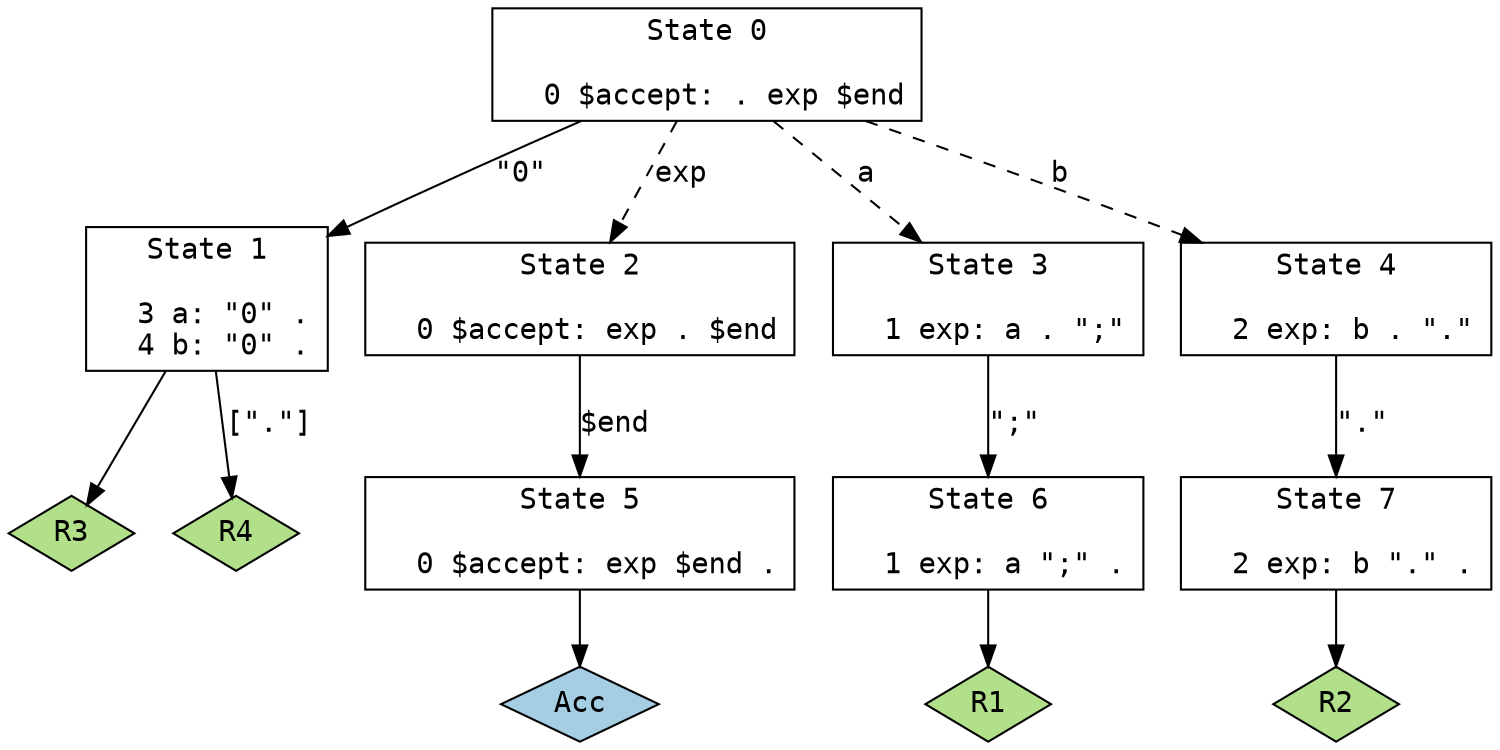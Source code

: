 // Generated by GNU Bison 3.0.4.
// Report bugs to <bug-bison@gnu.org>.
// Home page: <http://www.gnu.org/software/bison/>.

digraph "example.y"
{
  node [fontname = courier, shape = box, colorscheme = paired6]
  edge [fontname = courier]

  0 [label="State 0\n\l  0 $accept: . exp $end\l"]
  0 -> 1 [style=solid label="\"0\""]
  0 -> 2 [style=dashed label="exp"]
  0 -> 3 [style=dashed label="a"]
  0 -> 4 [style=dashed label="b"]
  1 [label="State 1\n\l  3 a: \"0\" .\l  4 b: \"0\" .\l"]
  1 -> "1R3" [style=solid]
 "1R3" [label="R3", fillcolor=3, shape=diamond, style=filled]
  1 -> "1R4" [label="[\".\"]", style=solid]
 "1R4" [label="R4", fillcolor=3, shape=diamond, style=filled]
  2 [label="State 2\n\l  0 $accept: exp . $end\l"]
  2 -> 5 [style=solid label="$end"]
  3 [label="State 3\n\l  1 exp: a . \";\"\l"]
  3 -> 6 [style=solid label="\";\""]
  4 [label="State 4\n\l  2 exp: b . \".\"\l"]
  4 -> 7 [style=solid label="\".\""]
  5 [label="State 5\n\l  0 $accept: exp $end .\l"]
  5 -> "5R0" [style=solid]
 "5R0" [label="Acc", fillcolor=1, shape=diamond, style=filled]
  6 [label="State 6\n\l  1 exp: a \";\" .\l"]
  6 -> "6R1" [style=solid]
 "6R1" [label="R1", fillcolor=3, shape=diamond, style=filled]
  7 [label="State 7\n\l  2 exp: b \".\" .\l"]
  7 -> "7R2" [style=solid]
 "7R2" [label="R2", fillcolor=3, shape=diamond, style=filled]
}
